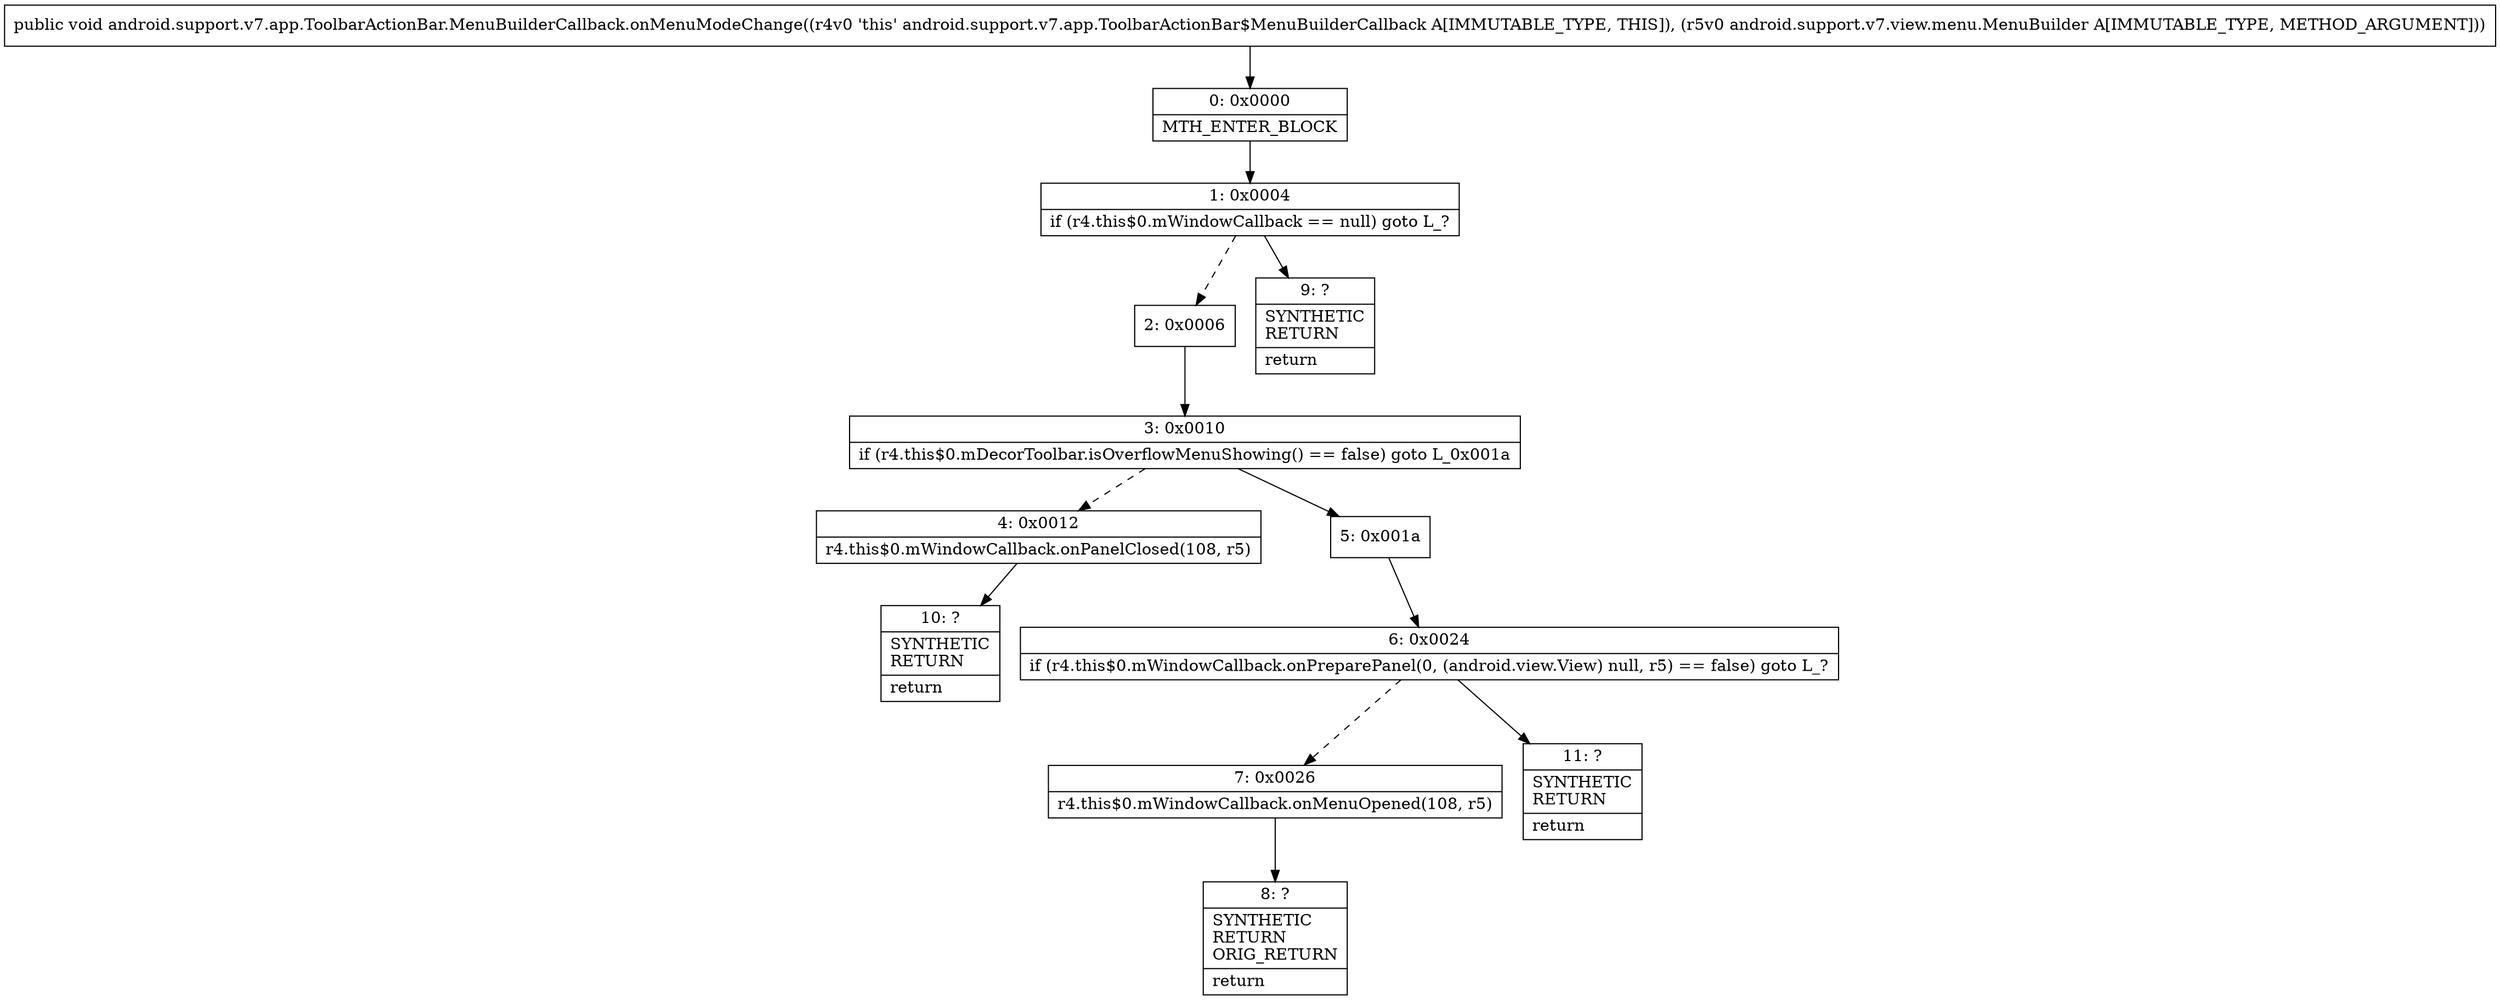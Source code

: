 digraph "CFG forandroid.support.v7.app.ToolbarActionBar.MenuBuilderCallback.onMenuModeChange(Landroid\/support\/v7\/view\/menu\/MenuBuilder;)V" {
Node_0 [shape=record,label="{0\:\ 0x0000|MTH_ENTER_BLOCK\l}"];
Node_1 [shape=record,label="{1\:\ 0x0004|if (r4.this$0.mWindowCallback == null) goto L_?\l}"];
Node_2 [shape=record,label="{2\:\ 0x0006}"];
Node_3 [shape=record,label="{3\:\ 0x0010|if (r4.this$0.mDecorToolbar.isOverflowMenuShowing() == false) goto L_0x001a\l}"];
Node_4 [shape=record,label="{4\:\ 0x0012|r4.this$0.mWindowCallback.onPanelClosed(108, r5)\l}"];
Node_5 [shape=record,label="{5\:\ 0x001a}"];
Node_6 [shape=record,label="{6\:\ 0x0024|if (r4.this$0.mWindowCallback.onPreparePanel(0, (android.view.View) null, r5) == false) goto L_?\l}"];
Node_7 [shape=record,label="{7\:\ 0x0026|r4.this$0.mWindowCallback.onMenuOpened(108, r5)\l}"];
Node_8 [shape=record,label="{8\:\ ?|SYNTHETIC\lRETURN\lORIG_RETURN\l|return\l}"];
Node_9 [shape=record,label="{9\:\ ?|SYNTHETIC\lRETURN\l|return\l}"];
Node_10 [shape=record,label="{10\:\ ?|SYNTHETIC\lRETURN\l|return\l}"];
Node_11 [shape=record,label="{11\:\ ?|SYNTHETIC\lRETURN\l|return\l}"];
MethodNode[shape=record,label="{public void android.support.v7.app.ToolbarActionBar.MenuBuilderCallback.onMenuModeChange((r4v0 'this' android.support.v7.app.ToolbarActionBar$MenuBuilderCallback A[IMMUTABLE_TYPE, THIS]), (r5v0 android.support.v7.view.menu.MenuBuilder A[IMMUTABLE_TYPE, METHOD_ARGUMENT])) }"];
MethodNode -> Node_0;
Node_0 -> Node_1;
Node_1 -> Node_2[style=dashed];
Node_1 -> Node_9;
Node_2 -> Node_3;
Node_3 -> Node_4[style=dashed];
Node_3 -> Node_5;
Node_4 -> Node_10;
Node_5 -> Node_6;
Node_6 -> Node_7[style=dashed];
Node_6 -> Node_11;
Node_7 -> Node_8;
}

